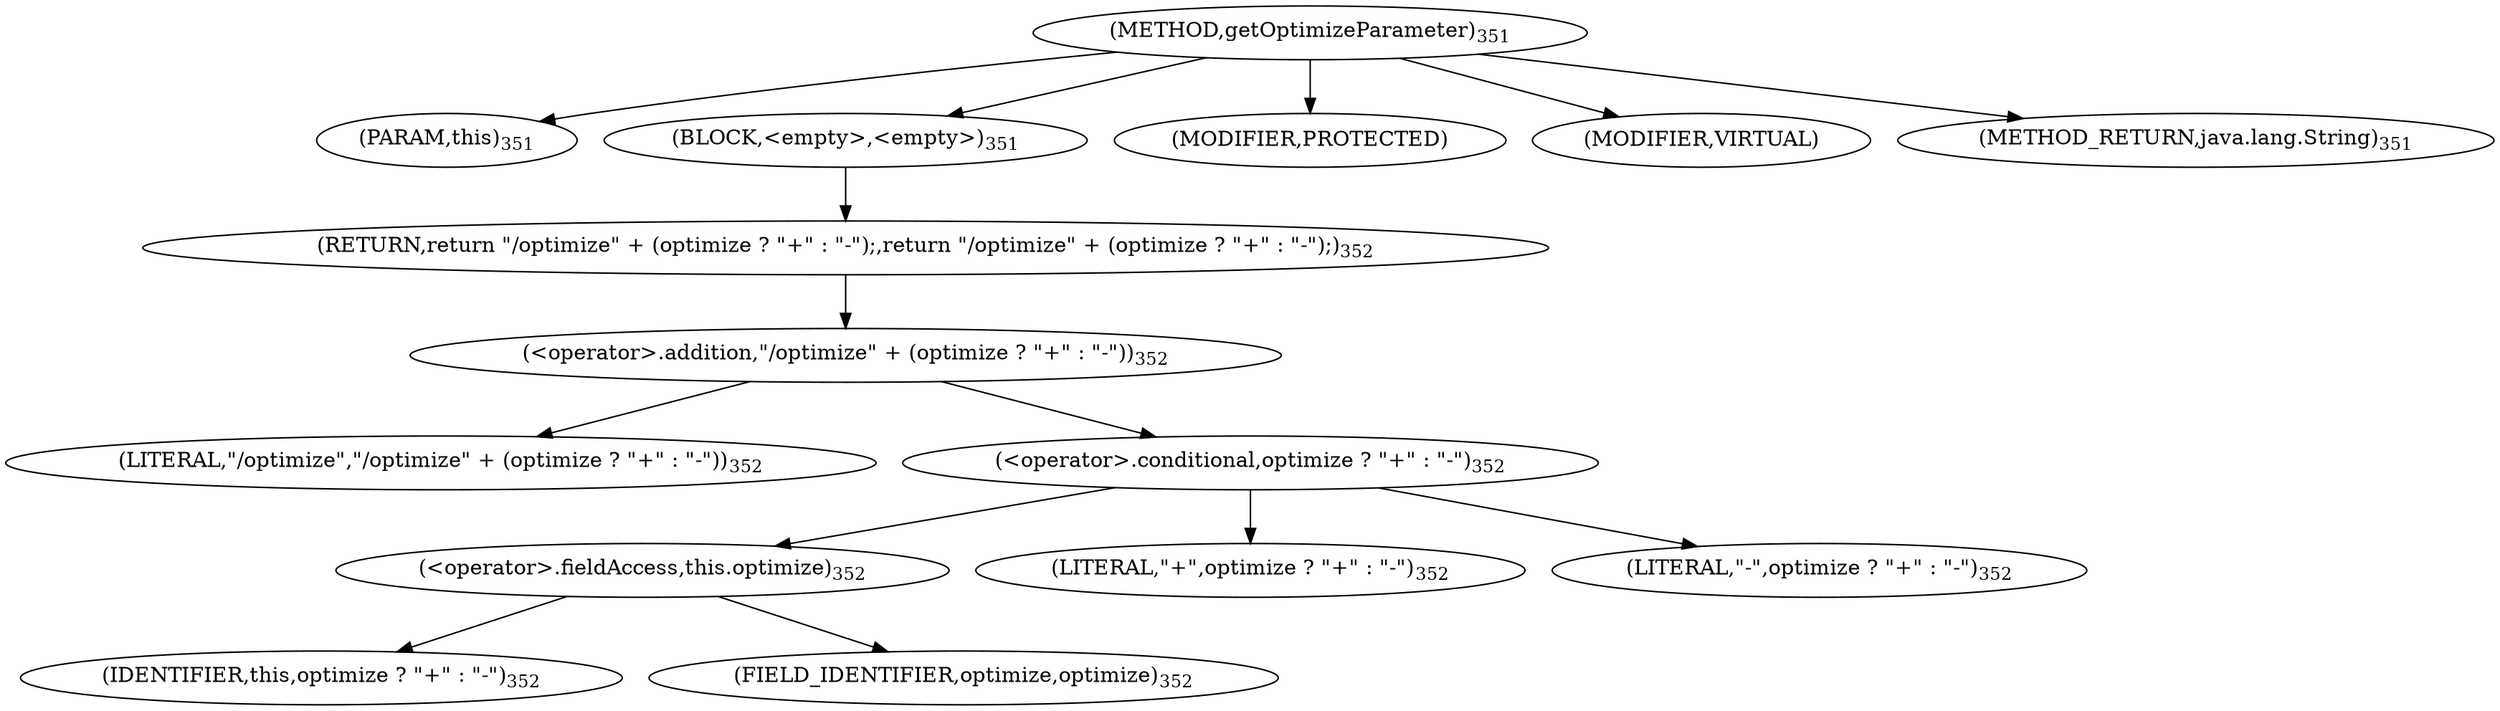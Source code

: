 digraph "getOptimizeParameter" {  
"514" [label = <(METHOD,getOptimizeParameter)<SUB>351</SUB>> ]
"515" [label = <(PARAM,this)<SUB>351</SUB>> ]
"516" [label = <(BLOCK,&lt;empty&gt;,&lt;empty&gt;)<SUB>351</SUB>> ]
"517" [label = <(RETURN,return &quot;/optimize&quot; + (optimize ? &quot;+&quot; : &quot;-&quot;);,return &quot;/optimize&quot; + (optimize ? &quot;+&quot; : &quot;-&quot;);)<SUB>352</SUB>> ]
"518" [label = <(&lt;operator&gt;.addition,&quot;/optimize&quot; + (optimize ? &quot;+&quot; : &quot;-&quot;))<SUB>352</SUB>> ]
"519" [label = <(LITERAL,&quot;/optimize&quot;,&quot;/optimize&quot; + (optimize ? &quot;+&quot; : &quot;-&quot;))<SUB>352</SUB>> ]
"520" [label = <(&lt;operator&gt;.conditional,optimize ? &quot;+&quot; : &quot;-&quot;)<SUB>352</SUB>> ]
"521" [label = <(&lt;operator&gt;.fieldAccess,this.optimize)<SUB>352</SUB>> ]
"522" [label = <(IDENTIFIER,this,optimize ? &quot;+&quot; : &quot;-&quot;)<SUB>352</SUB>> ]
"523" [label = <(FIELD_IDENTIFIER,optimize,optimize)<SUB>352</SUB>> ]
"524" [label = <(LITERAL,&quot;+&quot;,optimize ? &quot;+&quot; : &quot;-&quot;)<SUB>352</SUB>> ]
"525" [label = <(LITERAL,&quot;-&quot;,optimize ? &quot;+&quot; : &quot;-&quot;)<SUB>352</SUB>> ]
"526" [label = <(MODIFIER,PROTECTED)> ]
"527" [label = <(MODIFIER,VIRTUAL)> ]
"528" [label = <(METHOD_RETURN,java.lang.String)<SUB>351</SUB>> ]
  "514" -> "515" 
  "514" -> "516" 
  "514" -> "526" 
  "514" -> "527" 
  "514" -> "528" 
  "516" -> "517" 
  "517" -> "518" 
  "518" -> "519" 
  "518" -> "520" 
  "520" -> "521" 
  "520" -> "524" 
  "520" -> "525" 
  "521" -> "522" 
  "521" -> "523" 
}
